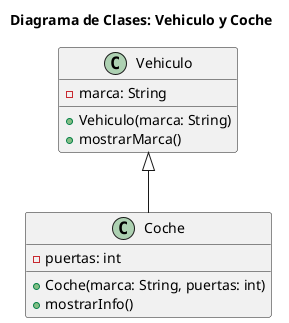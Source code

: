@startuml
title Diagrama de Clases: Vehiculo y Coche

class Vehiculo {
    - marca: String
    + Vehiculo(marca: String)
    + mostrarMarca()
}

class Coche {
    - puertas: int
    + Coche(marca: String, puertas: int)
    + mostrarInfo()
}

Vehiculo <|-- Coche

@enduml
